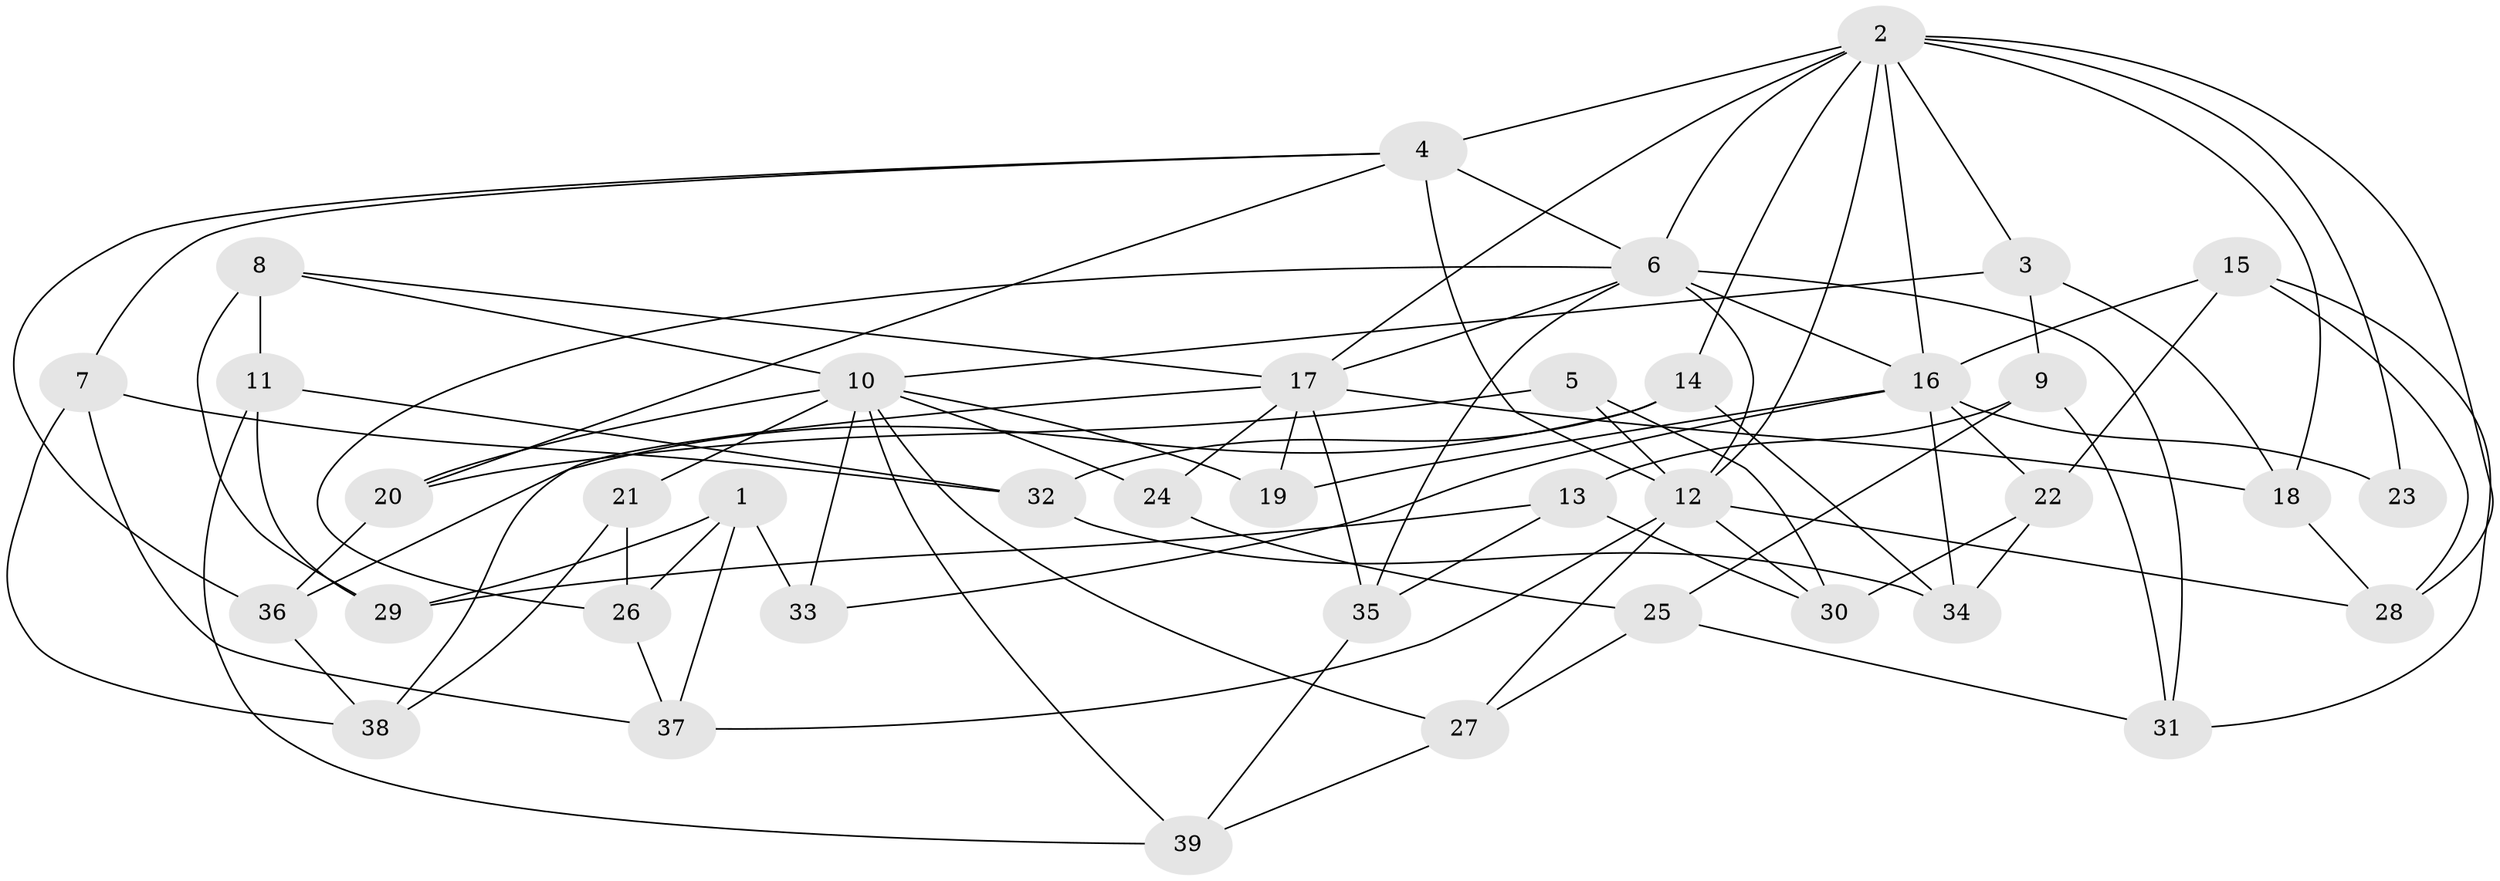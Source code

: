 // original degree distribution, {4: 1.0}
// Generated by graph-tools (version 1.1) at 2025/53/03/04/25 22:53:58]
// undirected, 39 vertices, 89 edges
graph export_dot {
  node [color=gray90,style=filled];
  1;
  2;
  3;
  4;
  5;
  6;
  7;
  8;
  9;
  10;
  11;
  12;
  13;
  14;
  15;
  16;
  17;
  18;
  19;
  20;
  21;
  22;
  23;
  24;
  25;
  26;
  27;
  28;
  29;
  30;
  31;
  32;
  33;
  34;
  35;
  36;
  37;
  38;
  39;
  1 -- 26 [weight=1.0];
  1 -- 29 [weight=1.0];
  1 -- 33 [weight=1.0];
  1 -- 37 [weight=1.0];
  2 -- 3 [weight=1.0];
  2 -- 4 [weight=1.0];
  2 -- 6 [weight=1.0];
  2 -- 12 [weight=1.0];
  2 -- 14 [weight=1.0];
  2 -- 16 [weight=1.0];
  2 -- 17 [weight=2.0];
  2 -- 18 [weight=1.0];
  2 -- 23 [weight=2.0];
  2 -- 28 [weight=1.0];
  3 -- 9 [weight=1.0];
  3 -- 10 [weight=1.0];
  3 -- 18 [weight=1.0];
  4 -- 6 [weight=2.0];
  4 -- 7 [weight=1.0];
  4 -- 12 [weight=2.0];
  4 -- 20 [weight=1.0];
  4 -- 36 [weight=1.0];
  5 -- 12 [weight=2.0];
  5 -- 20 [weight=1.0];
  5 -- 30 [weight=1.0];
  6 -- 12 [weight=1.0];
  6 -- 16 [weight=2.0];
  6 -- 17 [weight=1.0];
  6 -- 26 [weight=1.0];
  6 -- 31 [weight=1.0];
  6 -- 35 [weight=1.0];
  7 -- 32 [weight=1.0];
  7 -- 37 [weight=1.0];
  7 -- 38 [weight=1.0];
  8 -- 10 [weight=1.0];
  8 -- 11 [weight=1.0];
  8 -- 17 [weight=1.0];
  8 -- 29 [weight=1.0];
  9 -- 13 [weight=1.0];
  9 -- 25 [weight=1.0];
  9 -- 31 [weight=1.0];
  10 -- 19 [weight=1.0];
  10 -- 20 [weight=1.0];
  10 -- 21 [weight=2.0];
  10 -- 24 [weight=2.0];
  10 -- 27 [weight=1.0];
  10 -- 33 [weight=2.0];
  10 -- 39 [weight=1.0];
  11 -- 29 [weight=1.0];
  11 -- 32 [weight=1.0];
  11 -- 39 [weight=1.0];
  12 -- 27 [weight=1.0];
  12 -- 28 [weight=1.0];
  12 -- 30 [weight=1.0];
  12 -- 37 [weight=1.0];
  13 -- 29 [weight=1.0];
  13 -- 30 [weight=1.0];
  13 -- 35 [weight=1.0];
  14 -- 32 [weight=1.0];
  14 -- 34 [weight=1.0];
  14 -- 36 [weight=1.0];
  15 -- 16 [weight=1.0];
  15 -- 22 [weight=1.0];
  15 -- 28 [weight=1.0];
  15 -- 31 [weight=1.0];
  16 -- 19 [weight=1.0];
  16 -- 22 [weight=1.0];
  16 -- 23 [weight=2.0];
  16 -- 33 [weight=1.0];
  16 -- 34 [weight=1.0];
  17 -- 18 [weight=1.0];
  17 -- 19 [weight=2.0];
  17 -- 24 [weight=1.0];
  17 -- 35 [weight=1.0];
  17 -- 38 [weight=1.0];
  18 -- 28 [weight=1.0];
  20 -- 36 [weight=1.0];
  21 -- 26 [weight=1.0];
  21 -- 38 [weight=1.0];
  22 -- 30 [weight=1.0];
  22 -- 34 [weight=1.0];
  24 -- 25 [weight=1.0];
  25 -- 27 [weight=1.0];
  25 -- 31 [weight=1.0];
  26 -- 37 [weight=1.0];
  27 -- 39 [weight=1.0];
  32 -- 34 [weight=1.0];
  35 -- 39 [weight=1.0];
  36 -- 38 [weight=1.0];
}
